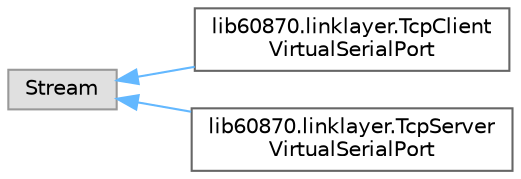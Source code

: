 digraph "Graphical Class Hierarchy"
{
 // LATEX_PDF_SIZE
  bgcolor="transparent";
  edge [fontname=Helvetica,fontsize=10,labelfontname=Helvetica,labelfontsize=10];
  node [fontname=Helvetica,fontsize=10,shape=box,height=0.2,width=0.4];
  rankdir="LR";
  Node0 [id="Node000000",label="Stream",height=0.2,width=0.4,color="grey60", fillcolor="#E0E0E0", style="filled",tooltip=" "];
  Node0 -> Node1 [id="edge78_Node000000_Node000001",dir="back",color="steelblue1",style="solid",tooltip=" "];
  Node1 [id="Node000001",label="lib60870.linklayer.TcpClient\lVirtualSerialPort",height=0.2,width=0.4,color="grey40", fillcolor="white", style="filled",URL="$classlib60870_1_1linklayer_1_1_tcp_client_virtual_serial_port.html",tooltip="TCP client virtual serial port. Can be used to tunnel CS 101 protocol over TCP/IP."];
  Node0 -> Node2 [id="edge79_Node000000_Node000002",dir="back",color="steelblue1",style="solid",tooltip=" "];
  Node2 [id="Node000002",label="lib60870.linklayer.TcpServer\lVirtualSerialPort",height=0.2,width=0.4,color="grey40", fillcolor="white", style="filled",URL="$classlib60870_1_1linklayer_1_1_tcp_server_virtual_serial_port.html",tooltip=" "];
}
